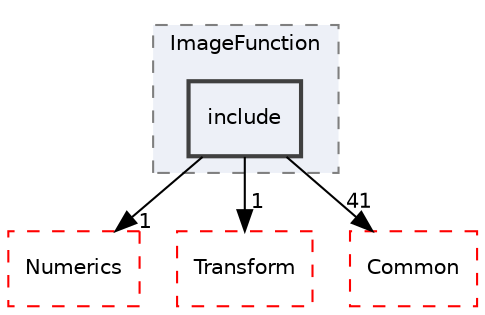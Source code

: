 digraph "include"
{
 // LATEX_PDF_SIZE
  edge [fontname="Helvetica",fontsize="10",labelfontname="Helvetica",labelfontsize="10"];
  node [fontname="Helvetica",fontsize="10",shape=record];
  compound=true
  subgraph clusterdir_74281b52246cd7f0eb098df131413d14 {
    graph [ bgcolor="#edf0f7", pencolor="grey50", style="filled,dashed,", label="ImageFunction", fontname="Helvetica", fontsize="10", URL="dir_74281b52246cd7f0eb098df131413d14.html"]
  dir_8c428f96ffbff9b90b7a6972f62027a1 [shape=box, label="include", style="filled,bold,", fillcolor="#edf0f7", color="grey25", URL="dir_8c428f96ffbff9b90b7a6972f62027a1.html"];
  }
  dir_57605c80b6a7e87d0adba2f2655cc3cb [shape=box, label="Numerics", style="dashed,", fillcolor="#edf0f7", color="red", URL="dir_57605c80b6a7e87d0adba2f2655cc3cb.html"];
  dir_6a74394530d20d7df929c672ed9fa8ba [shape=box, label="Transform", style="dashed,", fillcolor="#edf0f7", color="red", URL="dir_6a74394530d20d7df929c672ed9fa8ba.html"];
  dir_d38764bbd2ed2fce86b6f67aad6c8758 [shape=box, label="Common", style="dashed,", fillcolor="#edf0f7", color="red", URL="dir_d38764bbd2ed2fce86b6f67aad6c8758.html"];
  dir_8c428f96ffbff9b90b7a6972f62027a1->dir_57605c80b6a7e87d0adba2f2655cc3cb [headlabel="1", labeldistance=1.5 headhref="dir_000067_000210.html"];
  dir_8c428f96ffbff9b90b7a6972f62027a1->dir_6a74394530d20d7df929c672ed9fa8ba [headlabel="1", labeldistance=1.5 headhref="dir_000067_000236.html"];
  dir_8c428f96ffbff9b90b7a6972f62027a1->dir_d38764bbd2ed2fce86b6f67aad6c8758 [headlabel="41", labeldistance=1.5 headhref="dir_000067_000010.html"];
}
